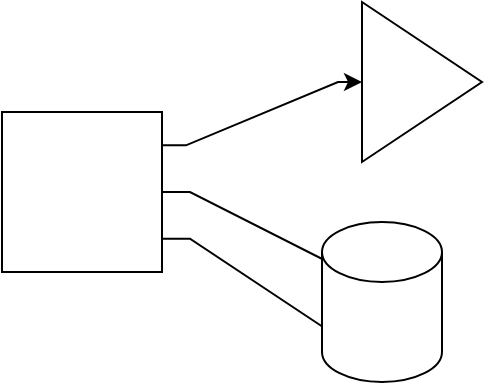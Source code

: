 <mxfile version="13.10.9" type="github">
  <diagram id="fSqTsCMtqkVXj3NiWCgs" name="Page-1">
    <mxGraphModel dx="868" dy="488" grid="1" gridSize="10" guides="1" tooltips="1" connect="1" arrows="1" fold="1" page="1" pageScale="1" pageWidth="850" pageHeight="1100" math="0" shadow="0">
      <root>
        <mxCell id="0" />
        <mxCell id="1" parent="0" />
        <mxCell id="GQ_PC_4hDOSx4sBnk_Ye-3" style="edgeStyle=orthogonalEdgeStyle;rounded=0;orthogonalLoop=1;jettySize=auto;html=1;entryX=0;entryY=0.5;entryDx=0;entryDy=0;noEdgeStyle=1;orthogonal=1;" parent="1" source="GQ_PC_4hDOSx4sBnk_Ye-1" target="GQ_PC_4hDOSx4sBnk_Ye-2" edge="1">
          <mxGeometry relative="1" as="geometry">
            <Array as="points">
              <mxPoint x="92" y="71.667" />
              <mxPoint x="168" y="40" />
            </Array>
          </mxGeometry>
        </mxCell>
        <mxCell id="GQ_PC_4hDOSx4sBnk_Ye-5" style="edgeStyle=orthogonalEdgeStyle;rounded=0;orthogonalLoop=1;jettySize=auto;html=1;entryX=1;entryY=0.5;entryDx=0;entryDy=0;entryPerimeter=0;noEdgeStyle=1;orthogonal=1;" parent="1" source="GQ_PC_4hDOSx4sBnk_Ye-1" target="GQ_PC_4hDOSx4sBnk_Ye-4" edge="1">
          <mxGeometry relative="1" as="geometry">
            <Array as="points">
              <mxPoint x="94" y="95" />
              <mxPoint x="168" y="132.5" />
            </Array>
          </mxGeometry>
        </mxCell>
        <mxCell id="GQ_PC_4hDOSx4sBnk_Ye-6" style="edgeStyle=orthogonalEdgeStyle;rounded=0;orthogonalLoop=1;jettySize=auto;html=1;noEdgeStyle=1;orthogonal=1;" parent="1" source="GQ_PC_4hDOSx4sBnk_Ye-1" target="GQ_PC_4hDOSx4sBnk_Ye-4" edge="1">
          <mxGeometry relative="1" as="geometry">
            <Array as="points">
              <mxPoint x="94" y="118.333" />
              <mxPoint x="168" y="167.5" />
            </Array>
          </mxGeometry>
        </mxCell>
        <mxCell id="GQ_PC_4hDOSx4sBnk_Ye-1" value="" style="whiteSpace=wrap;html=1;aspect=fixed;" parent="1" vertex="1">
          <mxGeometry y="55" width="80" height="80" as="geometry" />
        </mxCell>
        <mxCell id="GQ_PC_4hDOSx4sBnk_Ye-2" value="" style="triangle;whiteSpace=wrap;html=1;" parent="1" vertex="1">
          <mxGeometry x="180" width="60" height="80" as="geometry" />
        </mxCell>
        <mxCell id="GQ_PC_4hDOSx4sBnk_Ye-4" value="" style="shape=cylinder3;whiteSpace=wrap;html=1;boundedLbl=1;backgroundOutline=1;size=15;" parent="1" vertex="1">
          <mxGeometry x="160" y="110" width="60" height="80" as="geometry" />
        </mxCell>
      </root>
    </mxGraphModel>
  </diagram>
</mxfile>
